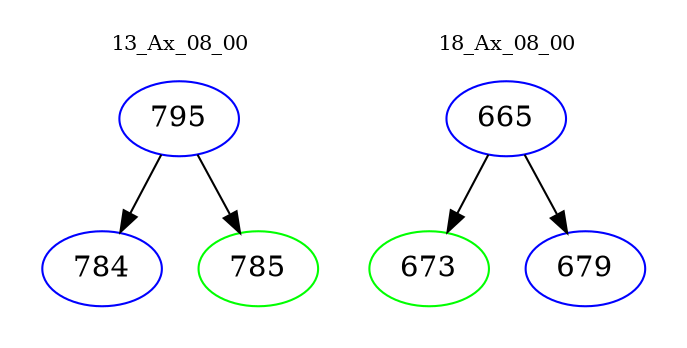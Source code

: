 digraph{
subgraph cluster_0 {
color = white
label = "13_Ax_08_00";
fontsize=10;
T0_795 [label="795", color="blue"]
T0_795 -> T0_784 [color="black"]
T0_784 [label="784", color="blue"]
T0_795 -> T0_785 [color="black"]
T0_785 [label="785", color="green"]
}
subgraph cluster_1 {
color = white
label = "18_Ax_08_00";
fontsize=10;
T1_665 [label="665", color="blue"]
T1_665 -> T1_673 [color="black"]
T1_673 [label="673", color="green"]
T1_665 -> T1_679 [color="black"]
T1_679 [label="679", color="blue"]
}
}
